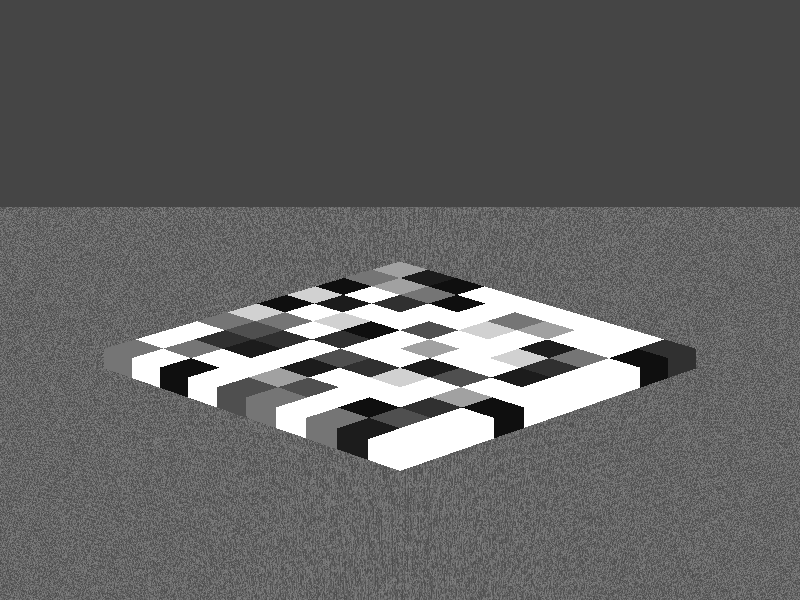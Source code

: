 background { color rgb <0.27, 0.27,0.27>}

#declare lens=camera{perspective location <0, 16,-50>  look_at <0,0,0>  angle 12};
camera{lens}

light_source{<20, 10, 7>  color rgb <1.00, 1.00, 1.00> area_light 6*x, 6*y, 12, 12}

union{
box{<-2.900000, -1.000000, 1.160000>, <-2.320000, -0.710000, 1.740000> pigment{ color rgb <0.060000, 0.060000, 0.060000> }}// a08 
box{<-2.900000, -1.000000, 1.740000>, <-2.320000, -0.710000, 2.320000> pigment{ color rgb <0.460000, 0.460000, 0.460000> }}// a09 
box{<-2.900000, -1.000000, -2.320000>, <-2.320000, -0.710000, -1.740000> pigment{ color rgb <1.290000, 1.290000, 1.290000> }}// a02 
box{<-2.900000, -1.000000, -1.740000>, <-2.320000, -0.710000, -1.160000> pigment{ color rgb <1.500000, 1.500000, 1.500000> }}// a03 
box{<-2.900000, -1.000000, -2.900000>, <-2.320000, -0.710000, -2.320000> pigment{ color rgb <0.460000, 0.460000, 0.460000> }}// a01 
box{<-2.900000, -1.000000, 0.000000>, <-2.320000, -0.710000, 0.580000> pigment{ color rgb <0.060000, 0.060000, 0.060000> }}// a06 
box{<-2.900000, -1.000000, 0.580000>, <-2.320000, -0.710000, 1.160000> pigment{ color rgb <0.820000, 0.820000, 0.820000> }}// a07 
box{<-2.900000, -1.000000, -1.160000>, <-2.320000, -0.710000, -0.580000> pigment{ color rgb <0.460000, 0.460000, 0.460000> }}// a04 
box{<-2.900000, -1.000000, -0.580000>, <-2.320000, -0.710000, 0.000000> pigment{ color rgb <0.820000, 0.820000, 0.820000> }}// a05 
box{<1.740000, -1.000000, -2.320000>, <2.320000, -0.710000, -1.740000> pigment{ color rgb <0.310000, 0.310000, 0.310000> }}// i02 
box{<1.740000, -1.000000, -1.740000>, <2.320000, -0.710000, -1.160000> pigment{ color rgb <0.190000, 0.190000, 0.190000> }}// i03 
box{<1.740000, -1.000000, -2.900000>, <2.320000, -0.710000, -2.320000> pigment{ color rgb <0.110000, 0.110000, 0.110000> }}// i01 
box{<1.740000, -1.000000, 0.000000>, <2.320000, -0.710000, 0.580000> pigment{ color rgb <0.110000, 0.110000, 0.110000> }}// i06 
box{<1.740000, -1.000000, 0.580000>, <2.320000, -0.710000, 1.160000> pigment{ color rgb <0.190000, 0.190000, 0.190000> }}// i07 
box{<1.740000, -1.000000, -1.160000>, <2.320000, -0.710000, -0.580000> pigment{ color rgb <0.630000, 0.630000, 0.630000> }}// i04 
box{<1.740000, -1.000000, -0.580000>, <2.320000, -0.710000, 0.000000> pigment{ color rgb <1.500000, 1.500000, 1.500000> }}// i05 
box{<1.740000, -1.000000, 1.160000>, <2.320000, -0.710000, 1.740000> pigment{ color rgb <0.460000, 0.460000, 0.460000> }}// i08 
box{<1.740000, -1.000000, 1.740000>, <2.320000, -0.710000, 2.320000> pigment{ color rgb <1.500000, 1.500000, 1.500000> }}// i09 
box{<-0.580000, -1.000000, 2.320000>, <0.000000, -0.710000, 2.900000> pigment{ color rgb <1.950000, 1.950000, 1.950000> }}// e10 
box{<0.580000, -1.000000, 1.160000>, <1.160000, -0.710000, 1.740000> pigment{ color rgb <2.220000, 2.220000, 2.220000> }}// g08 
box{<0.580000, -1.000000, 1.740000>, <1.160000, -0.710000, 2.320000> pigment{ color rgb <0.630000, 0.630000, 0.630000> }}// g09 
box{<0.580000, -1.000000, -1.160000>, <1.160000, -0.710000, -0.580000> pigment{ color rgb <0.820000, 0.820000, 0.820000> }}// g04 
box{<0.580000, -1.000000, -0.580000>, <1.160000, -0.710000, 0.000000> pigment{ color rgb <0.110000, 0.110000, 0.110000> }}// g05 
box{<0.580000, -1.000000, 0.000000>, <1.160000, -0.710000, 0.580000> pigment{ color rgb <1.670000, 1.670000, 1.670000> }}// g06 
box{<0.580000, -1.000000, 0.580000>, <1.160000, -0.710000, 1.160000> pigment{ color rgb <1.050000, 1.050000, 1.050000> }}// g07 
box{<0.580000, -1.000000, -2.900000>, <1.160000, -0.710000, -2.320000> pigment{ color rgb <1.500000, 1.500000, 1.500000> }}// g01 
box{<0.580000, -1.000000, -2.320000>, <1.160000, -0.710000, -1.740000> pigment{ color rgb <1.950000, 1.950000, 1.950000> }}// g02 
box{<0.580000, -1.000000, -1.740000>, <1.160000, -0.710000, -1.160000> pigment{ color rgb <1.050000, 1.050000, 1.050000> }}// g03 
box{<-1.160000, -1.000000, -1.160000>, <-0.580000, -0.710000, -0.580000> pigment{ color rgb <1.290000, 1.290000, 1.290000> }}// d04 
box{<-0.580000, -1.000000, 1.160000>, <0.000000, -0.710000, 1.740000> pigment{ color rgb <2.220000, 2.220000, 2.220000> }}// e08 
box{<-0.580000, -1.000000, 1.740000>, <0.000000, -0.710000, 2.320000> pigment{ color rgb <1.050000, 1.050000, 1.050000> }}// e09 
box{<-0.580000, -1.000000, 0.000000>, <0.000000, -0.710000, 0.580000> pigment{ color rgb <1.050000, 1.050000, 1.050000> }}// e06 
box{<-0.580000, -1.000000, 0.580000>, <0.000000, -0.710000, 1.160000> pigment{ color rgb <0.310000, 0.310000, 0.310000> }}// e07 
box{<-0.580000, -1.000000, -1.160000>, <0.000000, -0.710000, -0.580000> pigment{ color rgb <0.310000, 0.310000, 0.310000> }}// e04 
box{<-0.580000, -1.000000, -0.580000>, <0.000000, -0.710000, 0.000000> pigment{ color rgb <1.290000, 1.290000, 1.290000> }}// e05 
box{<-0.580000, -1.000000, -2.320000>, <0.000000, -0.710000, -1.740000> pigment{ color rgb <0.630000, 0.630000, 0.630000> }}// e02 
box{<-0.580000, -1.000000, -1.740000>, <0.000000, -0.710000, -1.160000> pigment{ color rgb <0.110000, 0.110000, 0.110000> }}// e03 
box{<-0.580000, -1.000000, -2.900000>, <0.000000, -0.710000, -2.320000> pigment{ color rgb <0.310000, 0.310000, 0.310000> }}// e01 
box{<-1.740000, -1.000000, 1.160000>, <-1.160000, -0.710000, 1.740000> pigment{ color rgb <0.190000, 0.190000, 0.190000> }}// c08 
box{<-1.740000, -1.000000, 1.740000>, <-1.160000, -0.710000, 2.320000> pigment{ color rgb <0.460000, 0.460000, 0.460000> }}// c09 
box{<-1.740000, -1.000000, -2.900000>, <-1.160000, -0.710000, -2.320000> pigment{ color rgb <0.060000, 0.060000, 0.060000> }}// c01 
box{<-1.740000, -1.000000, -2.320000>, <-1.160000, -0.710000, -1.740000> pigment{ color rgb <2.220000, 2.220000, 2.220000> }}// c02 
box{<-1.740000, -1.000000, -1.740000>, <-1.160000, -0.710000, -1.160000> pigment{ color rgb <0.110000, 0.110000, 0.110000> }}// c03 
box{<-1.740000, -1.000000, -1.160000>, <-1.160000, -0.710000, -0.580000> pigment{ color rgb <0.190000, 0.190000, 0.190000> }}// c04 
box{<-1.740000, -1.000000, -0.580000>, <-1.160000, -0.710000, 0.000000> pigment{ color rgb <1.950000, 1.950000, 1.950000> }}// c05 
box{<-1.740000, -1.000000, 0.000000>, <-1.160000, -0.710000, 0.580000> pigment{ color rgb <0.820000, 0.820000, 0.820000> }}// c06 
box{<-1.740000, -1.000000, 0.580000>, <-1.160000, -0.710000, 1.160000> pigment{ color rgb <1.290000, 1.290000, 1.290000> }}// c07 
box{<2.320000, -1.000000, 1.740000>, <2.900000, -0.710000, 2.320000> pigment{ color rgb <0.060000, 0.060000, 0.060000> }}// j09 
box{<2.320000, -1.000000, 1.160000>, <2.900000, -0.710000, 1.740000> pigment{ color rgb <1.670000, 1.670000, 1.670000> }}// j08 
box{<2.320000, -1.000000, -2.900000>, <2.900000, -0.710000, -2.320000> pigment{ color rgb <1.500000, 1.500000, 1.500000> }}// j01 
box{<2.320000, -1.000000, -1.740000>, <2.900000, -0.710000, -1.160000> pigment{ color rgb <1.670000, 1.670000, 1.670000> }}// j03 
box{<2.320000, -1.000000, -2.320000>, <2.900000, -0.710000, -1.740000> pigment{ color rgb <2.220000, 2.220000, 2.220000> }}// j02 
box{<2.320000, -1.000000, -0.580000>, <2.900000, -0.710000, 0.000000> pigment{ color rgb <2.220000, 2.220000, 2.220000> }}// j05 
box{<2.320000, -1.000000, -1.160000>, <2.900000, -0.710000, -0.580000> pigment{ color rgb <0.060000, 0.060000, 0.060000> }}// j04 
box{<2.320000, -1.000000, 0.580000>, <2.900000, -0.710000, 1.160000> pigment{ color rgb <1.500000, 1.500000, 1.500000> }}// j07 
box{<2.320000, -1.000000, 0.000000>, <2.900000, -0.710000, 0.580000> pigment{ color rgb <1.670000, 1.670000, 1.670000> }}// j06 
box{<1.160000, -1.000000, 1.740000>, <1.740000, -0.710000, 2.320000> pigment{ color rgb <2.220000, 2.220000, 2.220000> }}// h09 
box{<1.160000, -1.000000, 1.160000>, <1.740000, -0.710000, 1.740000> pigment{ color rgb <0.110000, 0.110000, 0.110000> }}// h08 
box{<1.160000, -1.000000, -1.740000>, <1.740000, -0.710000, -1.160000> pigment{ color rgb <1.290000, 1.290000, 1.290000> }}// h03 
box{<1.160000, -1.000000, -2.320000>, <1.740000, -0.710000, -1.740000> pigment{ color rgb <0.060000, 0.060000, 0.060000> }}// h02 
box{<1.160000, -1.000000, -2.900000>, <1.740000, -0.710000, -2.320000> pigment{ color rgb <0.460000, 0.460000, 0.460000> }}// h01 
box{<1.160000, -1.000000, 0.580000>, <1.740000, -0.710000, 1.160000> pigment{ color rgb <0.820000, 0.820000, 0.820000> }}// h07 
box{<1.160000, -1.000000, 0.000000>, <1.740000, -0.710000, 0.580000> pigment{ color rgb <1.290000, 1.290000, 1.290000> }}// h06 
box{<1.160000, -1.000000, -0.580000>, <1.740000, -0.710000, 0.000000> pigment{ color rgb <0.310000, 0.310000, 0.310000> }}// h05 
box{<1.160000, -1.000000, -1.160000>, <1.740000, -0.710000, -0.580000> pigment{ color rgb <1.670000, 1.670000, 1.670000> }}// h04 
box{<0.000000, -1.000000, -0.580000>, <0.580000, -0.710000, 0.000000> pigment{ color rgb <1.950000, 1.950000, 1.950000> }}// f05 
box{<0.000000, -1.000000, -1.160000>, <0.580000, -0.710000, -0.580000> pigment{ color rgb <0.190000, 0.190000, 0.190000> }}// f04 
box{<0.000000, -1.000000, 0.580000>, <0.580000, -0.710000, 1.160000> pigment{ color rgb <1.950000, 1.950000, 1.950000> }}// f07 
box{<0.000000, -1.000000, 0.000000>, <0.580000, -0.710000, 0.580000> pigment{ color rgb <0.630000, 0.630000, 0.630000> }}// f06 
box{<0.000000, -1.000000, -2.900000>, <0.580000, -0.710000, -2.320000> pigment{ color rgb <0.460000, 0.460000, 0.460000> }}// f01 
box{<0.000000, -1.000000, -1.740000>, <0.580000, -0.710000, -1.160000> pigment{ color rgb <1.290000, 1.290000, 1.290000> }}// f03 
box{<0.000000, -1.000000, -2.320000>, <0.580000, -0.710000, -1.740000> pigment{ color rgb <0.310000, 0.310000, 0.310000> }}// f02 
box{<0.000000, -1.000000, 1.740000>, <0.580000, -0.710000, 2.320000> pigment{ color rgb <0.460000, 0.460000, 0.460000> }}// f09 
box{<0.000000, -1.000000, 1.160000>, <0.580000, -0.710000, 1.740000> pigment{ color rgb <0.820000, 0.820000, 0.820000> }}// f08 
box{<2.320000, -1.000000, 2.320000>, <2.900000, -0.710000, 2.900000> pigment{ color rgb <0.190000, 0.190000, 0.190000> }}// j10 
box{<-1.160000, -1.000000, 0.580000>, <-0.580000, -0.710000, 1.160000> pigment{ color rgb <1.050000, 1.050000, 1.050000> }}// d07 
box{<-1.160000, -1.000000, 0.000000>, <-0.580000, -0.710000, 0.580000> pigment{ color rgb <0.060000, 0.060000, 0.060000> }}// d06 
box{<-1.160000, -1.000000, -0.580000>, <-0.580000, -0.710000, 0.000000> pigment{ color rgb <0.190000, 0.190000, 0.190000> }}// d05 
box{<-1.740000, -1.000000, 2.320000>, <-1.160000, -0.710000, 2.900000> pigment{ color rgb <0.060000, 0.060000, 0.060000> }}// c10 
box{<-1.160000, -1.000000, -1.740000>, <-0.580000, -0.710000, -1.160000> pigment{ color rgb <2.220000, 2.220000, 2.220000> }}// d03 
box{<-1.160000, -1.000000, -2.320000>, <-0.580000, -0.710000, -1.740000> pigment{ color rgb <1.670000, 1.670000, 1.670000> }}// d02 
box{<-1.160000, -1.000000, -2.900000>, <-0.580000, -0.710000, -2.320000> pigment{ color rgb <1.290000, 1.290000, 1.290000> }}// d01 
box{<1.160000, -1.000000, 2.320000>, <1.740000, -0.710000, 2.900000> pigment{ color rgb <1.500000, 1.500000, 1.500000> }}// h10 
box{<-1.160000, -1.000000, 1.740000>, <-0.580000, -0.710000, 2.320000> pigment{ color rgb <0.060000, 0.060000, 0.060000> }}// d09 
box{<-1.160000, -1.000000, 1.160000>, <-0.580000, -0.710000, 1.740000> pigment{ color rgb <1.950000, 1.950000, 1.950000> }}// d08 
box{<-2.320000, -1.000000, -2.900000>, <-1.740000, -0.710000, -2.320000> pigment{ color rgb <1.670000, 1.670000, 1.670000> }}// b01 
box{<-2.320000, -1.000000, -1.740000>, <-1.740000, -0.710000, -1.160000> pigment{ color rgb <0.190000, 0.190000, 0.190000> }}// b03 
box{<-2.320000, -1.000000, -2.320000>, <-1.740000, -0.710000, -1.740000> pigment{ color rgb <0.460000, 0.460000, 0.460000> }}// b02 
box{<-2.320000, -1.000000, -0.580000>, <-1.740000, -0.710000, 0.000000> pigment{ color rgb <0.460000, 0.460000, 0.460000> }}// b05 
box{<-2.320000, -1.000000, -1.160000>, <-1.740000, -0.710000, -0.580000> pigment{ color rgb <0.310000, 0.310000, 0.310000> }}// b04 
box{<-2.320000, -1.000000, 0.580000>, <-1.740000, -0.710000, 1.160000> pigment{ color rgb <0.110000, 0.110000, 0.110000> }}// b07 
box{<-2.320000, -1.000000, 0.000000>, <-1.740000, -0.710000, 0.580000> pigment{ color rgb <1.050000, 1.050000, 1.050000> }}// b06 
box{<-2.320000, -1.000000, 1.740000>, <-1.740000, -0.710000, 2.320000> pigment{ color rgb <0.630000, 0.630000, 0.630000> }}// b09 
box{<-2.320000, -1.000000, 1.160000>, <-1.740000, -0.710000, 1.740000> pigment{ color rgb <1.050000, 1.050000, 1.050000> }}// b08 
box{<0.000000, -1.000000, 2.320000>, <0.580000, -0.710000, 2.900000> pigment{ color rgb <2.220000, 2.220000, 2.220000> }}// f10 
box{<-1.160000, -1.000000, 2.320000>, <-0.580000, -0.710000, 2.900000> pigment{ color rgb <1.500000, 1.500000, 1.500000> }}// d10 
box{<-2.320000, -1.000000, 2.320000>, <-1.740000, -0.710000, 2.900000> pigment{ color rgb <0.110000, 0.110000, 0.110000> }}// b10 
box{<-2.900000, -1.000000, 2.320000>, <-2.320000, -0.710000, 2.900000> pigment{ color rgb <0.630000, 0.630000, 0.630000> }}// a10 
box{<1.740000, -1.000000, 2.320000>, <2.320000, -0.710000, 2.900000> pigment{ color rgb <1.290000, 1.290000, 1.290000> }}// i10 
box{<0.580000, -1.000000, 2.320000>, <1.160000, -0.710000, 2.900000> pigment{ color rgb <1.670000, 1.670000, 1.670000> }}// g10 
rotate y * 45}

#declare tex =  pigment{ wood color_map { [0 rgb <.5,.5,.5>][1 rgb <.3,.3,.3>] } turbulence .5  scale <1, 1, 20>*.01 }
polygon{4, <-5, 0, 4> <5, 0, 4> <5, 0, -7.5> <-5, 0, -7.5>
pigment{tex} scale <2, 2, 2> translate<1, -1, 0>}

